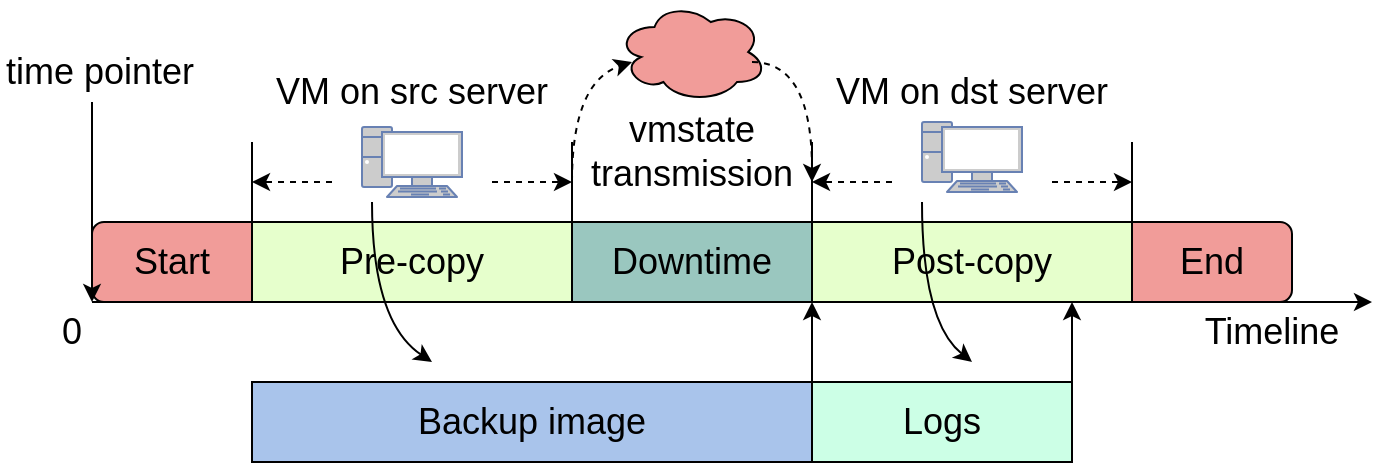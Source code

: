 <mxfile version="20.4.2" type="github">
  <diagram id="xbdcwXHPQUHZUbyYT70E" name="第 1 页">
    <mxGraphModel dx="735" dy="468" grid="1" gridSize="10" guides="1" tooltips="1" connect="1" arrows="1" fold="1" page="1" pageScale="1" pageWidth="827" pageHeight="1169" math="0" shadow="0">
      <root>
        <mxCell id="0" />
        <mxCell id="1" parent="0" />
        <mxCell id="_aCOL6AofIa1MBWSSgmZ-10" value="" style="rounded=1;whiteSpace=wrap;html=1;fontSize=18;fillColor=#F19C99;" parent="1" vertex="1">
          <mxGeometry x="840" y="280" width="120" height="40" as="geometry" />
        </mxCell>
        <mxCell id="_aCOL6AofIa1MBWSSgmZ-1" value="" style="rounded=1;whiteSpace=wrap;html=1;fillColor=#F19C99;" parent="1" vertex="1">
          <mxGeometry x="360" y="280" width="120" height="40" as="geometry" />
        </mxCell>
        <mxCell id="_aCOL6AofIa1MBWSSgmZ-2" value="&lt;font style=&quot;font-size: 18px;&quot;&gt;Start&lt;/font&gt;" style="text;html=1;strokeColor=none;fillColor=none;align=center;verticalAlign=middle;whiteSpace=wrap;rounded=0;" parent="1" vertex="1">
          <mxGeometry x="370" y="285" width="60" height="30" as="geometry" />
        </mxCell>
        <mxCell id="_aCOL6AofIa1MBWSSgmZ-6" value="" style="endArrow=classic;html=1;rounded=0;fontSize=18;" parent="1" edge="1">
          <mxGeometry width="50" height="50" relative="1" as="geometry">
            <mxPoint x="360" y="320" as="sourcePoint" />
            <mxPoint x="1000" y="320" as="targetPoint" />
          </mxGeometry>
        </mxCell>
        <mxCell id="_aCOL6AofIa1MBWSSgmZ-7" value="Pre-copy" style="rounded=0;whiteSpace=wrap;html=1;fontSize=18;fillColor=#E6FFCC;" parent="1" vertex="1">
          <mxGeometry x="440" y="280" width="160" height="40" as="geometry" />
        </mxCell>
        <mxCell id="_aCOL6AofIa1MBWSSgmZ-8" value="Downtime" style="rounded=0;whiteSpace=wrap;html=1;fontSize=18;fillColor=#9AC7BF;" parent="1" vertex="1">
          <mxGeometry x="600" y="280" width="120" height="40" as="geometry" />
        </mxCell>
        <mxCell id="_aCOL6AofIa1MBWSSgmZ-9" value="Post-copy" style="rounded=0;whiteSpace=wrap;html=1;fontSize=18;fillColor=#E6FFCC;" parent="1" vertex="1">
          <mxGeometry x="720" y="280" width="160" height="40" as="geometry" />
        </mxCell>
        <mxCell id="_aCOL6AofIa1MBWSSgmZ-11" value="&lt;font style=&quot;font-size: 18px;&quot;&gt;End&lt;/font&gt;" style="text;html=1;strokeColor=none;fillColor=none;align=center;verticalAlign=middle;whiteSpace=wrap;rounded=0;" parent="1" vertex="1">
          <mxGeometry x="890" y="285" width="60" height="30" as="geometry" />
        </mxCell>
        <mxCell id="_aCOL6AofIa1MBWSSgmZ-12" value="Timeline" style="text;html=1;strokeColor=none;fillColor=none;align=center;verticalAlign=middle;whiteSpace=wrap;rounded=0;fontSize=18;" parent="1" vertex="1">
          <mxGeometry x="900" y="320" width="100" height="30" as="geometry" />
        </mxCell>
        <mxCell id="_aCOL6AofIa1MBWSSgmZ-13" value="" style="fontColor=#0066CC;verticalAlign=top;verticalLabelPosition=bottom;labelPosition=center;align=center;html=1;outlineConnect=0;fillColor=#CCCCCC;strokeColor=#6881B3;gradientColor=none;gradientDirection=north;strokeWidth=2;shape=mxgraph.networks.pc;fontSize=18;" parent="1" vertex="1">
          <mxGeometry x="495" y="232.5" width="50" height="35" as="geometry" />
        </mxCell>
        <mxCell id="_aCOL6AofIa1MBWSSgmZ-14" value="" style="endArrow=none;html=1;rounded=0;fontSize=18;exitX=0;exitY=0;exitDx=0;exitDy=0;" parent="1" edge="1" source="_aCOL6AofIa1MBWSSgmZ-7">
          <mxGeometry width="50" height="50" relative="1" as="geometry">
            <mxPoint x="200" y="280" as="sourcePoint" />
            <mxPoint x="440" y="240" as="targetPoint" />
          </mxGeometry>
        </mxCell>
        <mxCell id="_aCOL6AofIa1MBWSSgmZ-15" value="" style="endArrow=none;html=1;rounded=0;fontSize=18;" parent="1" edge="1">
          <mxGeometry width="50" height="50" relative="1" as="geometry">
            <mxPoint x="600" y="280" as="sourcePoint" />
            <mxPoint x="600" y="240" as="targetPoint" />
          </mxGeometry>
        </mxCell>
        <mxCell id="_aCOL6AofIa1MBWSSgmZ-16" value="VM on src server" style="text;html=1;strokeColor=none;fillColor=none;align=center;verticalAlign=middle;whiteSpace=wrap;rounded=0;fontSize=18;" parent="1" vertex="1">
          <mxGeometry x="440" y="200" width="160" height="30" as="geometry" />
        </mxCell>
        <mxCell id="_aCOL6AofIa1MBWSSgmZ-17" value="" style="endArrow=classic;html=1;rounded=0;fontSize=18;dashed=1;" parent="1" edge="1">
          <mxGeometry width="50" height="50" relative="1" as="geometry">
            <mxPoint x="480" y="260" as="sourcePoint" />
            <mxPoint x="440" y="260" as="targetPoint" />
          </mxGeometry>
        </mxCell>
        <mxCell id="_aCOL6AofIa1MBWSSgmZ-18" value="" style="endArrow=classic;html=1;rounded=0;fontSize=18;dashed=1;" parent="1" edge="1">
          <mxGeometry width="50" height="50" relative="1" as="geometry">
            <mxPoint x="560" y="260" as="sourcePoint" />
            <mxPoint x="600" y="260" as="targetPoint" />
          </mxGeometry>
        </mxCell>
        <mxCell id="_aCOL6AofIa1MBWSSgmZ-19" value="" style="endArrow=none;html=1;rounded=0;fontSize=18;" parent="1" edge="1">
          <mxGeometry width="50" height="50" relative="1" as="geometry">
            <mxPoint x="720" y="280" as="sourcePoint" />
            <mxPoint x="720" y="240" as="targetPoint" />
          </mxGeometry>
        </mxCell>
        <mxCell id="_aCOL6AofIa1MBWSSgmZ-20" value="" style="endArrow=none;html=1;rounded=0;fontSize=18;" parent="1" edge="1">
          <mxGeometry width="50" height="50" relative="1" as="geometry">
            <mxPoint x="880" y="280" as="sourcePoint" />
            <mxPoint x="880" y="240" as="targetPoint" />
          </mxGeometry>
        </mxCell>
        <mxCell id="_aCOL6AofIa1MBWSSgmZ-21" value="" style="fontColor=#0066CC;verticalAlign=top;verticalLabelPosition=bottom;labelPosition=center;align=center;html=1;outlineConnect=0;fillColor=#CCCCCC;strokeColor=#6881B3;gradientColor=none;gradientDirection=north;strokeWidth=2;shape=mxgraph.networks.pc;fontSize=18;" parent="1" vertex="1">
          <mxGeometry x="775" y="230" width="50" height="35" as="geometry" />
        </mxCell>
        <mxCell id="_aCOL6AofIa1MBWSSgmZ-22" value="" style="endArrow=classic;html=1;rounded=0;fontSize=18;dashed=1;" parent="1" edge="1">
          <mxGeometry width="50" height="50" relative="1" as="geometry">
            <mxPoint x="760" y="260" as="sourcePoint" />
            <mxPoint x="720" y="260" as="targetPoint" />
          </mxGeometry>
        </mxCell>
        <mxCell id="_aCOL6AofIa1MBWSSgmZ-23" value="" style="endArrow=classic;html=1;rounded=0;fontSize=18;dashed=1;" parent="1" edge="1">
          <mxGeometry width="50" height="50" relative="1" as="geometry">
            <mxPoint x="840" y="260" as="sourcePoint" />
            <mxPoint x="880" y="260" as="targetPoint" />
          </mxGeometry>
        </mxCell>
        <mxCell id="_aCOL6AofIa1MBWSSgmZ-24" value="VM on dst server" style="text;html=1;strokeColor=none;fillColor=none;align=center;verticalAlign=middle;whiteSpace=wrap;rounded=0;fontSize=18;" parent="1" vertex="1">
          <mxGeometry x="720" y="200" width="160" height="30" as="geometry" />
        </mxCell>
        <mxCell id="_aCOL6AofIa1MBWSSgmZ-25" value="" style="ellipse;shape=cloud;whiteSpace=wrap;html=1;fontSize=18;fillColor=#F19C99;" parent="1" vertex="1">
          <mxGeometry x="622.5" y="170" width="75" height="50" as="geometry" />
        </mxCell>
        <mxCell id="_aCOL6AofIa1MBWSSgmZ-26" value="" style="curved=1;endArrow=classic;html=1;rounded=0;fontSize=18;dashed=1;" parent="1" edge="1">
          <mxGeometry width="50" height="50" relative="1" as="geometry">
            <mxPoint x="600" y="260" as="sourcePoint" />
            <mxPoint x="630" y="200" as="targetPoint" />
            <Array as="points">
              <mxPoint x="600" y="210" />
            </Array>
          </mxGeometry>
        </mxCell>
        <mxCell id="_aCOL6AofIa1MBWSSgmZ-28" value="" style="curved=1;endArrow=classic;html=1;rounded=0;dashed=1;fontSize=18;" parent="1" edge="1">
          <mxGeometry width="50" height="50" relative="1" as="geometry">
            <mxPoint x="690" y="200" as="sourcePoint" />
            <mxPoint x="720" y="260" as="targetPoint" />
            <Array as="points">
              <mxPoint x="720" y="200" />
            </Array>
          </mxGeometry>
        </mxCell>
        <mxCell id="_aCOL6AofIa1MBWSSgmZ-29" value="vmstate transmission" style="text;html=1;strokeColor=none;fillColor=none;align=center;verticalAlign=middle;whiteSpace=wrap;rounded=0;fontSize=18;" parent="1" vertex="1">
          <mxGeometry x="630" y="230" width="60" height="30" as="geometry" />
        </mxCell>
        <mxCell id="WvZuHLwOSjtssqFwPs-B-2" value="&lt;font style=&quot;font-size: 18px;&quot;&gt;0&lt;/font&gt;" style="text;html=1;strokeColor=none;fillColor=none;align=center;verticalAlign=middle;whiteSpace=wrap;rounded=0;" parent="1" vertex="1">
          <mxGeometry x="320" y="320" width="60" height="30" as="geometry" />
        </mxCell>
        <mxCell id="WvZuHLwOSjtssqFwPs-B-3" value="time pointer" style="text;html=1;strokeColor=none;fillColor=none;align=center;verticalAlign=middle;whiteSpace=wrap;rounded=0;fontSize=18;" parent="1" vertex="1">
          <mxGeometry x="314" y="190" width="100" height="30" as="geometry" />
        </mxCell>
        <mxCell id="Ytj0PdgWRgDravnHIEoL-1" value="" style="endArrow=classic;html=1;rounded=0;fontSize=18;entryX=0;entryY=1;entryDx=0;entryDy=0;" parent="1" target="_aCOL6AofIa1MBWSSgmZ-1" edge="1">
          <mxGeometry width="50" height="50" relative="1" as="geometry">
            <mxPoint x="360" y="220" as="sourcePoint" />
            <mxPoint x="170" y="150" as="targetPoint" />
          </mxGeometry>
        </mxCell>
        <mxCell id="iynGfj1uVqUO5GpkPn75-2" style="edgeStyle=orthogonalEdgeStyle;rounded=0;orthogonalLoop=1;jettySize=auto;html=1;exitX=1;exitY=0;exitDx=0;exitDy=0;" edge="1" parent="1" source="iynGfj1uVqUO5GpkPn75-1">
          <mxGeometry relative="1" as="geometry">
            <mxPoint x="720" y="320" as="targetPoint" />
          </mxGeometry>
        </mxCell>
        <mxCell id="iynGfj1uVqUO5GpkPn75-1" value="&lt;font style=&quot;font-size: 18px;&quot;&gt;Backup image&lt;/font&gt;" style="rounded=0;whiteSpace=wrap;html=1;fillColor=#A9C4EB;" vertex="1" parent="1">
          <mxGeometry x="440" y="360" width="280" height="40" as="geometry" />
        </mxCell>
        <mxCell id="iynGfj1uVqUO5GpkPn75-4" value="" style="curved=1;endArrow=classic;html=1;rounded=0;fontSize=18;" edge="1" parent="1">
          <mxGeometry width="50" height="50" relative="1" as="geometry">
            <mxPoint x="500" y="270" as="sourcePoint" />
            <mxPoint x="530" y="350" as="targetPoint" />
            <Array as="points">
              <mxPoint x="500" y="330" />
            </Array>
          </mxGeometry>
        </mxCell>
        <mxCell id="iynGfj1uVqUO5GpkPn75-7" style="edgeStyle=orthogonalEdgeStyle;rounded=0;orthogonalLoop=1;jettySize=auto;html=1;exitX=1;exitY=0;exitDx=0;exitDy=0;fontSize=18;" edge="1" parent="1" source="iynGfj1uVqUO5GpkPn75-6">
          <mxGeometry relative="1" as="geometry">
            <mxPoint x="850" y="320" as="targetPoint" />
          </mxGeometry>
        </mxCell>
        <mxCell id="iynGfj1uVqUO5GpkPn75-6" value="Logs" style="rounded=0;whiteSpace=wrap;html=1;fontSize=18;fillColor=#CCFFE6;" vertex="1" parent="1">
          <mxGeometry x="720" y="360" width="130" height="40" as="geometry" />
        </mxCell>
        <mxCell id="iynGfj1uVqUO5GpkPn75-8" value="" style="curved=1;endArrow=classic;html=1;rounded=0;fontSize=18;" edge="1" parent="1">
          <mxGeometry width="50" height="50" relative="1" as="geometry">
            <mxPoint x="775" y="270" as="sourcePoint" />
            <mxPoint x="800" y="350" as="targetPoint" />
            <Array as="points">
              <mxPoint x="775" y="330" />
            </Array>
          </mxGeometry>
        </mxCell>
      </root>
    </mxGraphModel>
  </diagram>
</mxfile>
